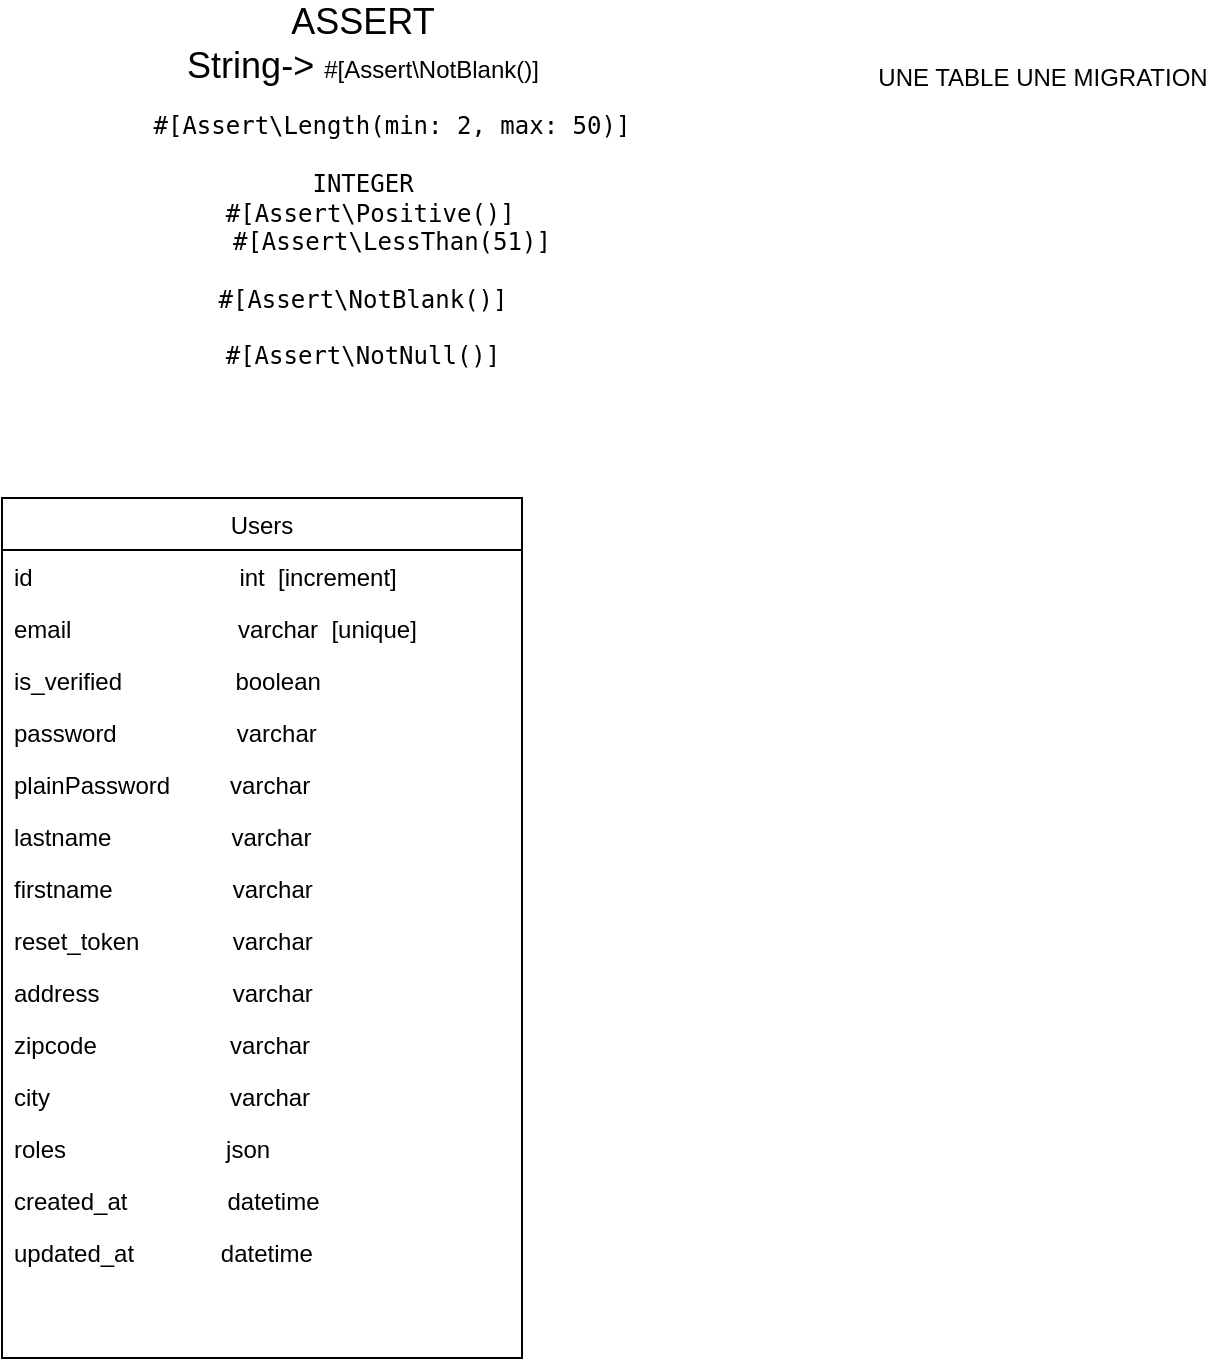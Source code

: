 <mxfile version="19.0.1" type="github">
  <diagram id="-qRK9zbMe1_bCioNVyJd" name="Page-1">
    <mxGraphModel dx="796" dy="481" grid="1" gridSize="10" guides="1" tooltips="1" connect="1" arrows="1" fold="1" page="1" pageScale="1" pageWidth="827" pageHeight="1169" math="0" shadow="0">
      <root>
        <mxCell id="0" />
        <mxCell id="1" parent="0" />
        <mxCell id="2" value="Users" style="swimlane;fontStyle=0;align=center;verticalAlign=top;childLayout=stackLayout;horizontal=1;startSize=26;horizontalStack=0;resizeParent=1;resizeLast=0;collapsible=1;marginBottom=0;rounded=0;shadow=0;strokeWidth=1;" parent="1" vertex="1">
          <mxGeometry x="50" y="520" width="260" height="430" as="geometry">
            <mxRectangle x="340" y="380" width="170" height="26" as="alternateBounds" />
          </mxGeometry>
        </mxCell>
        <mxCell id="3" value="id                               int  [increment]" style="text;align=left;verticalAlign=top;spacingLeft=4;spacingRight=4;overflow=hidden;rotatable=0;points=[[0,0.5],[1,0.5]];portConstraint=eastwest;" parent="2" vertex="1">
          <mxGeometry y="26" width="260" height="26" as="geometry" />
        </mxCell>
        <mxCell id="4" value="email                         varchar  [unique]" style="text;align=left;verticalAlign=top;spacingLeft=4;spacingRight=4;overflow=hidden;rotatable=0;points=[[0,0.5],[1,0.5]];portConstraint=eastwest;" parent="2" vertex="1">
          <mxGeometry y="52" width="260" height="26" as="geometry" />
        </mxCell>
        <mxCell id="5" value="is_verified                 boolean" style="text;align=left;verticalAlign=top;spacingLeft=4;spacingRight=4;overflow=hidden;rotatable=0;points=[[0,0.5],[1,0.5]];portConstraint=eastwest;" parent="2" vertex="1">
          <mxGeometry y="78" width="260" height="26" as="geometry" />
        </mxCell>
        <mxCell id="6" value="password                  varchar" style="text;align=left;verticalAlign=top;spacingLeft=4;spacingRight=4;overflow=hidden;rotatable=0;points=[[0,0.5],[1,0.5]];portConstraint=eastwest;" parent="2" vertex="1">
          <mxGeometry y="104" width="260" height="26" as="geometry" />
        </mxCell>
        <mxCell id="15" value="plainPassword         varchar" style="text;align=left;verticalAlign=top;spacingLeft=4;spacingRight=4;overflow=hidden;rotatable=0;points=[[0,0.5],[1,0.5]];portConstraint=eastwest;" parent="2" vertex="1">
          <mxGeometry y="130" width="260" height="26" as="geometry" />
        </mxCell>
        <mxCell id="7" value="lastname                  varchar" style="text;align=left;verticalAlign=top;spacingLeft=4;spacingRight=4;overflow=hidden;rotatable=0;points=[[0,0.5],[1,0.5]];portConstraint=eastwest;" parent="2" vertex="1">
          <mxGeometry y="156" width="260" height="26" as="geometry" />
        </mxCell>
        <mxCell id="8" value="firstname                  varchar" style="text;align=left;verticalAlign=top;spacingLeft=4;spacingRight=4;overflow=hidden;rotatable=0;points=[[0,0.5],[1,0.5]];portConstraint=eastwest;" parent="2" vertex="1">
          <mxGeometry y="182" width="260" height="26" as="geometry" />
        </mxCell>
        <mxCell id="9" value="reset_token              varchar" style="text;align=left;verticalAlign=top;spacingLeft=4;spacingRight=4;overflow=hidden;rotatable=0;points=[[0,0.5],[1,0.5]];portConstraint=eastwest;" parent="2" vertex="1">
          <mxGeometry y="208" width="260" height="26" as="geometry" />
        </mxCell>
        <mxCell id="10" value="address                    varchar" style="text;align=left;verticalAlign=top;spacingLeft=4;spacingRight=4;overflow=hidden;rotatable=0;points=[[0,0.5],[1,0.5]];portConstraint=eastwest;" parent="2" vertex="1">
          <mxGeometry y="234" width="260" height="26" as="geometry" />
        </mxCell>
        <mxCell id="11" value="zipcode                    varchar" style="text;align=left;verticalAlign=top;spacingLeft=4;spacingRight=4;overflow=hidden;rotatable=0;points=[[0,0.5],[1,0.5]];portConstraint=eastwest;" parent="2" vertex="1">
          <mxGeometry y="260" width="260" height="26" as="geometry" />
        </mxCell>
        <mxCell id="12" value="city                           varchar" style="text;align=left;verticalAlign=top;spacingLeft=4;spacingRight=4;overflow=hidden;rotatable=0;points=[[0,0.5],[1,0.5]];portConstraint=eastwest;" parent="2" vertex="1">
          <mxGeometry y="286" width="260" height="26" as="geometry" />
        </mxCell>
        <mxCell id="13" value="roles                        json" style="text;align=left;verticalAlign=top;spacingLeft=4;spacingRight=4;overflow=hidden;rotatable=0;points=[[0,0.5],[1,0.5]];portConstraint=eastwest;" parent="2" vertex="1">
          <mxGeometry y="312" width="260" height="26" as="geometry" />
        </mxCell>
        <mxCell id="14" value="created_at               datetime" style="text;align=left;verticalAlign=top;spacingLeft=4;spacingRight=4;overflow=hidden;rotatable=0;points=[[0,0.5],[1,0.5]];portConstraint=eastwest;" parent="2" vertex="1">
          <mxGeometry y="338" width="260" height="26" as="geometry" />
        </mxCell>
        <mxCell id="16" value="updated_at             datetime" style="text;align=left;verticalAlign=top;spacingLeft=4;spacingRight=4;overflow=hidden;rotatable=0;points=[[0,0.5],[1,0.5]];portConstraint=eastwest;" parent="2" vertex="1">
          <mxGeometry y="364" width="260" height="26" as="geometry" />
        </mxCell>
        <mxCell id="BxFpbg7xEbmgNqYVwfvg-16" value="&lt;div&gt;&lt;font style=&quot;font-size: 18px;&quot;&gt;ASSERT&lt;/font&gt;&lt;/div&gt;&lt;div&gt;&lt;font style=&quot;font-size: 18px;&quot;&gt;String-&amp;gt; &lt;/font&gt;&lt;span id=&quot;LC25&quot; class=&quot;line&quot; lang=&quot;php&quot;&gt;&lt;span class=&quot;c1&quot;&gt;#[Assert\NotBlank()]&lt;/span&gt;&lt;/span&gt;&lt;br&gt;&lt;/div&gt;&lt;pre class=&quot;code highlight&quot; lang=&quot;php&quot;&gt;&lt;span id=&quot;LC26&quot; class=&quot;line&quot; lang=&quot;php&quot;&gt;    &lt;span class=&quot;c1&quot;&gt;#[Assert\Length(min: 2, max: 50)]&lt;br&gt;&lt;br&gt;INTEGER&lt;br&gt;&lt;/span&gt;&lt;/span&gt;&lt;span id=&quot;LC42&quot; class=&quot;line&quot; lang=&quot;php&quot;&gt; &lt;span class=&quot;c1&quot;&gt;#[Assert\Positive()]&lt;/span&gt;&lt;/span&gt;&lt;br/&gt;&lt;span id=&quot;LC43&quot; class=&quot;line&quot; lang=&quot;php&quot;&gt;    &lt;span class=&quot;c1&quot;&gt;#[Assert\LessThan(51)]&lt;/span&gt;&lt;/span&gt;&lt;br/&gt;&lt;br&gt;&lt;code&gt;&lt;span class=&quot;c1&quot;&gt;#[Assert\NotBlank()]&lt;/span&gt;&lt;/code&gt;&lt;span id=&quot;LC26&quot; class=&quot;line&quot; lang=&quot;php&quot;&gt;&lt;span class=&quot;c1&quot;&gt;&lt;/span&gt;&lt;/span&gt;&lt;br&gt;&lt;br&gt;&lt;code&gt;&lt;span class=&quot;c1&quot;&gt;#[Assert\NotNull()]&lt;/span&gt;&lt;/code&gt;&lt;/pre&gt;" style="text;html=1;resizable=0;autosize=1;align=center;verticalAlign=middle;points=[];fillColor=none;strokeColor=none;rounded=0;" parent="1" vertex="1">
          <mxGeometry x="90" y="275" width="280" height="190" as="geometry" />
        </mxCell>
        <mxCell id="VnUUd5vd1G_Qq16Phxqx-16" value="UNE TABLE UNE MIGRATION" style="text;html=1;resizable=0;autosize=1;align=center;verticalAlign=middle;points=[];fillColor=none;strokeColor=none;rounded=0;" vertex="1" parent="1">
          <mxGeometry x="480" y="300" width="180" height="20" as="geometry" />
        </mxCell>
      </root>
    </mxGraphModel>
  </diagram>
</mxfile>
